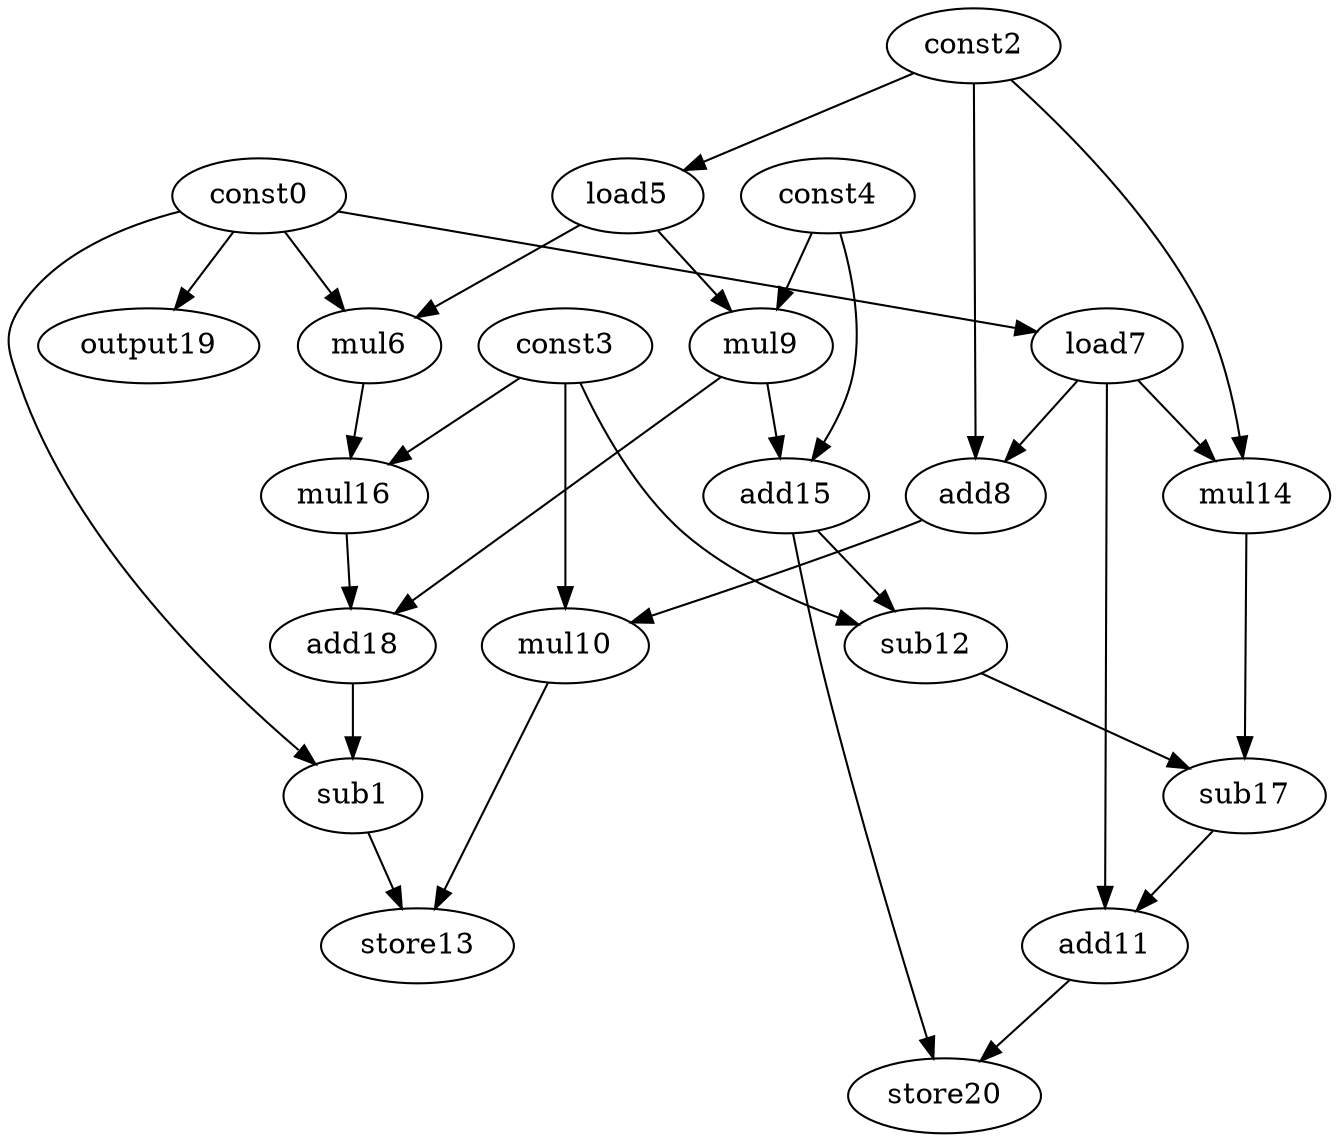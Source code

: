 digraph G { 
const0[opcode=const]; 
sub1[opcode=sub]; 
const2[opcode=const]; 
const3[opcode=const]; 
const4[opcode=const]; 
load5[opcode=load]; 
mul6[opcode=mul]; 
load7[opcode=load]; 
add8[opcode=add]; 
mul9[opcode=mul]; 
mul10[opcode=mul]; 
add11[opcode=add]; 
sub12[opcode=sub]; 
store13[opcode=store]; 
mul14[opcode=mul]; 
add15[opcode=add]; 
mul16[opcode=mul]; 
sub17[opcode=sub]; 
add18[opcode=add]; 
output19[opcode=output]; 
store20[opcode=store]; 
const2->load5[operand=0];
const0->load7[operand=0];
const0->output19[operand=0];
const0->mul6[operand=0];
load5->mul6[operand=1];
const2->add8[operand=0];
load7->add8[operand=1];
const4->mul9[operand=0];
load5->mul9[operand=1];
const2->mul14[operand=0];
load7->mul14[operand=1];
add8->mul10[operand=0];
const3->mul10[operand=1];
mul9->add15[operand=0];
const4->add15[operand=1];
const3->mul16[operand=0];
mul6->mul16[operand=1];
const3->sub12[operand=0];
add15->sub12[operand=1];
mul16->add18[operand=0];
mul9->add18[operand=1];
const0->sub1[operand=0];
add18->sub1[operand=1];
sub12->sub17[operand=0];
mul14->sub17[operand=1];
sub17->add11[operand=0];
load7->add11[operand=1];
sub1->store13[operand=0];
mul10->store13[operand=1];
add11->store20[operand=0];
add15->store20[operand=1];
}
